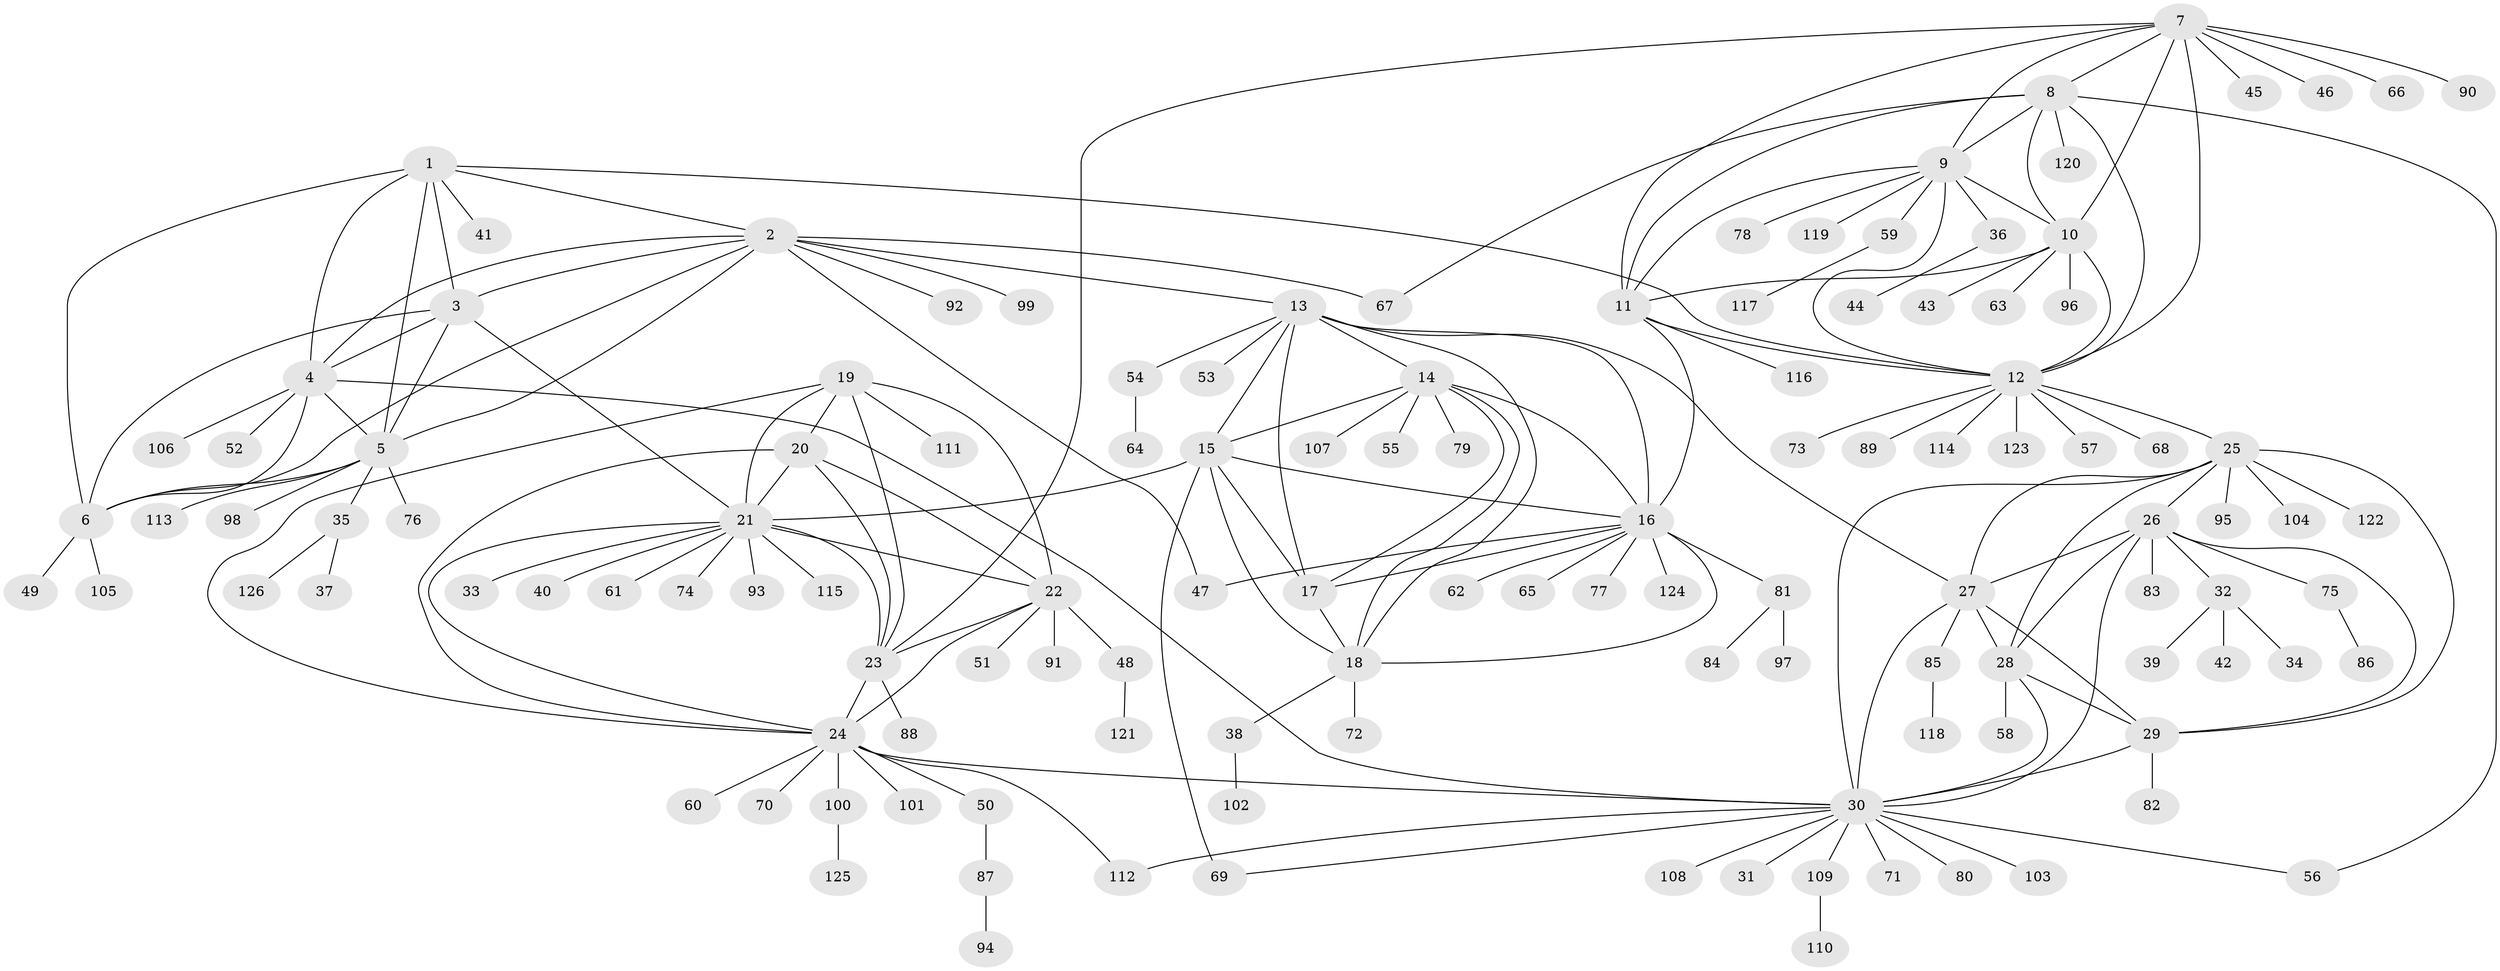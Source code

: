 // coarse degree distribution, {18: 0.02, 7: 0.06, 14: 0.02, 4: 0.04, 3: 0.08, 8: 0.02, 1: 0.7, 2: 0.06}
// Generated by graph-tools (version 1.1) at 2025/19/03/04/25 18:19:33]
// undirected, 126 vertices, 186 edges
graph export_dot {
graph [start="1"]
  node [color=gray90,style=filled];
  1;
  2;
  3;
  4;
  5;
  6;
  7;
  8;
  9;
  10;
  11;
  12;
  13;
  14;
  15;
  16;
  17;
  18;
  19;
  20;
  21;
  22;
  23;
  24;
  25;
  26;
  27;
  28;
  29;
  30;
  31;
  32;
  33;
  34;
  35;
  36;
  37;
  38;
  39;
  40;
  41;
  42;
  43;
  44;
  45;
  46;
  47;
  48;
  49;
  50;
  51;
  52;
  53;
  54;
  55;
  56;
  57;
  58;
  59;
  60;
  61;
  62;
  63;
  64;
  65;
  66;
  67;
  68;
  69;
  70;
  71;
  72;
  73;
  74;
  75;
  76;
  77;
  78;
  79;
  80;
  81;
  82;
  83;
  84;
  85;
  86;
  87;
  88;
  89;
  90;
  91;
  92;
  93;
  94;
  95;
  96;
  97;
  98;
  99;
  100;
  101;
  102;
  103;
  104;
  105;
  106;
  107;
  108;
  109;
  110;
  111;
  112;
  113;
  114;
  115;
  116;
  117;
  118;
  119;
  120;
  121;
  122;
  123;
  124;
  125;
  126;
  1 -- 2;
  1 -- 3;
  1 -- 4;
  1 -- 5;
  1 -- 6;
  1 -- 12;
  1 -- 41;
  2 -- 3;
  2 -- 4;
  2 -- 5;
  2 -- 6;
  2 -- 13;
  2 -- 47;
  2 -- 67;
  2 -- 92;
  2 -- 99;
  3 -- 4;
  3 -- 5;
  3 -- 6;
  3 -- 21;
  4 -- 5;
  4 -- 6;
  4 -- 30;
  4 -- 52;
  4 -- 106;
  5 -- 6;
  5 -- 35;
  5 -- 76;
  5 -- 98;
  5 -- 113;
  6 -- 49;
  6 -- 105;
  7 -- 8;
  7 -- 9;
  7 -- 10;
  7 -- 11;
  7 -- 12;
  7 -- 23;
  7 -- 45;
  7 -- 46;
  7 -- 66;
  7 -- 90;
  8 -- 9;
  8 -- 10;
  8 -- 11;
  8 -- 12;
  8 -- 56;
  8 -- 67;
  8 -- 120;
  9 -- 10;
  9 -- 11;
  9 -- 12;
  9 -- 36;
  9 -- 59;
  9 -- 78;
  9 -- 119;
  10 -- 11;
  10 -- 12;
  10 -- 43;
  10 -- 63;
  10 -- 96;
  11 -- 12;
  11 -- 16;
  11 -- 116;
  12 -- 25;
  12 -- 57;
  12 -- 68;
  12 -- 73;
  12 -- 89;
  12 -- 114;
  12 -- 123;
  13 -- 14;
  13 -- 15;
  13 -- 16;
  13 -- 17;
  13 -- 18;
  13 -- 27;
  13 -- 53;
  13 -- 54;
  14 -- 15;
  14 -- 16;
  14 -- 17;
  14 -- 18;
  14 -- 55;
  14 -- 79;
  14 -- 107;
  15 -- 16;
  15 -- 17;
  15 -- 18;
  15 -- 21;
  15 -- 69;
  16 -- 17;
  16 -- 18;
  16 -- 47;
  16 -- 62;
  16 -- 65;
  16 -- 77;
  16 -- 81;
  16 -- 124;
  17 -- 18;
  18 -- 38;
  18 -- 72;
  19 -- 20;
  19 -- 21;
  19 -- 22;
  19 -- 23;
  19 -- 24;
  19 -- 111;
  20 -- 21;
  20 -- 22;
  20 -- 23;
  20 -- 24;
  21 -- 22;
  21 -- 23;
  21 -- 24;
  21 -- 33;
  21 -- 40;
  21 -- 61;
  21 -- 74;
  21 -- 93;
  21 -- 115;
  22 -- 23;
  22 -- 24;
  22 -- 48;
  22 -- 51;
  22 -- 91;
  23 -- 24;
  23 -- 88;
  24 -- 30;
  24 -- 50;
  24 -- 60;
  24 -- 70;
  24 -- 100;
  24 -- 101;
  24 -- 112;
  25 -- 26;
  25 -- 27;
  25 -- 28;
  25 -- 29;
  25 -- 30;
  25 -- 95;
  25 -- 104;
  25 -- 122;
  26 -- 27;
  26 -- 28;
  26 -- 29;
  26 -- 30;
  26 -- 32;
  26 -- 75;
  26 -- 83;
  27 -- 28;
  27 -- 29;
  27 -- 30;
  27 -- 85;
  28 -- 29;
  28 -- 30;
  28 -- 58;
  29 -- 30;
  29 -- 82;
  30 -- 31;
  30 -- 56;
  30 -- 69;
  30 -- 71;
  30 -- 80;
  30 -- 103;
  30 -- 108;
  30 -- 109;
  30 -- 112;
  32 -- 34;
  32 -- 39;
  32 -- 42;
  35 -- 37;
  35 -- 126;
  36 -- 44;
  38 -- 102;
  48 -- 121;
  50 -- 87;
  54 -- 64;
  59 -- 117;
  75 -- 86;
  81 -- 84;
  81 -- 97;
  85 -- 118;
  87 -- 94;
  100 -- 125;
  109 -- 110;
}
